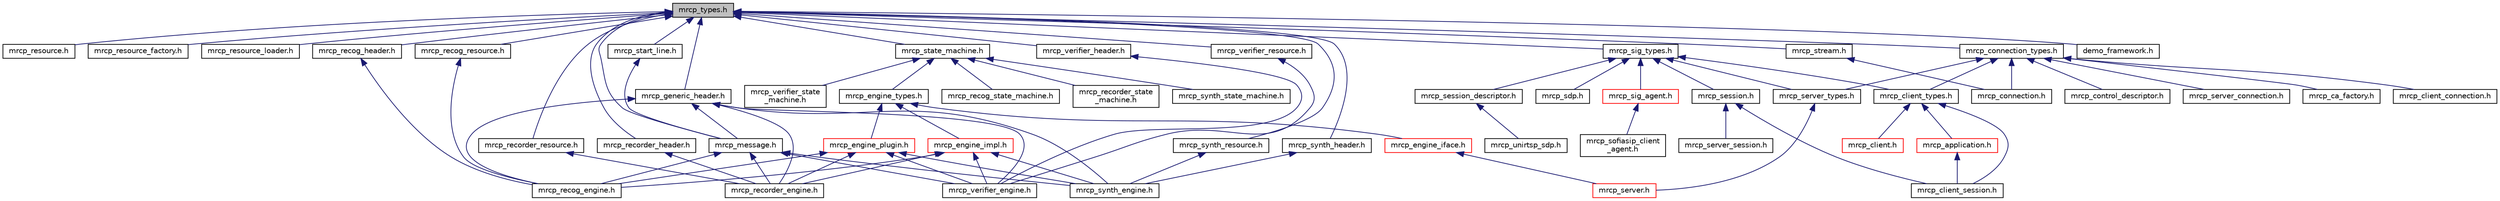 digraph "mrcp_types.h"
{
  edge [fontname="Helvetica",fontsize="10",labelfontname="Helvetica",labelfontsize="10"];
  node [fontname="Helvetica",fontsize="10",shape=record];
  Node7 [label="mrcp_types.h",height=0.2,width=0.4,color="black", fillcolor="grey75", style="filled", fontcolor="black"];
  Node7 -> Node8 [dir="back",color="midnightblue",fontsize="10",style="solid",fontname="Helvetica"];
  Node8 [label="mrcp_resource.h",height=0.2,width=0.4,color="black", fillcolor="white", style="filled",URL="$mrcp__resource_8h.html",tooltip="Abstract MRCP Resource. "];
  Node7 -> Node9 [dir="back",color="midnightblue",fontsize="10",style="solid",fontname="Helvetica"];
  Node9 [label="mrcp_resource_factory.h",height=0.2,width=0.4,color="black", fillcolor="white", style="filled",URL="$mrcp__resource__factory_8h.html",tooltip="Aggregation of MRCP Resources. "];
  Node7 -> Node10 [dir="back",color="midnightblue",fontsize="10",style="solid",fontname="Helvetica"];
  Node10 [label="mrcp_resource_loader.h",height=0.2,width=0.4,color="black", fillcolor="white", style="filled",URL="$mrcp__resource__loader_8h.html",tooltip="MRCP Resource Loader. "];
  Node7 -> Node11 [dir="back",color="midnightblue",fontsize="10",style="solid",fontname="Helvetica"];
  Node11 [label="mrcp_stream.h",height=0.2,width=0.4,color="black", fillcolor="white", style="filled",URL="$mrcp__stream_8h.html",tooltip="MRCP Stream Parser and Generator. "];
  Node11 -> Node12 [dir="back",color="midnightblue",fontsize="10",style="solid",fontname="Helvetica"];
  Node12 [label="mrcp_connection.h",height=0.2,width=0.4,color="black", fillcolor="white", style="filled",URL="$mrcp__connection_8h.html",tooltip="MRCP Connection. "];
  Node7 -> Node13 [dir="back",color="midnightblue",fontsize="10",style="solid",fontname="Helvetica"];
  Node13 [label="mrcp_generic_header.h",height=0.2,width=0.4,color="black", fillcolor="white", style="filled",URL="$mrcp__generic__header_8h.html",tooltip="MRCP Generic Header. "];
  Node13 -> Node14 [dir="back",color="midnightblue",fontsize="10",style="solid",fontname="Helvetica"];
  Node14 [label="mrcp_message.h",height=0.2,width=0.4,color="black", fillcolor="white", style="filled",URL="$mrcp__message_8h.html",tooltip="MRCP Message Definition. "];
  Node14 -> Node15 [dir="back",color="midnightblue",fontsize="10",style="solid",fontname="Helvetica"];
  Node15 [label="mrcp_recog_engine.h",height=0.2,width=0.4,color="black", fillcolor="white", style="filled",URL="$mrcp__recog__engine_8h.html",tooltip="Recognizer Engine Includes. "];
  Node14 -> Node16 [dir="back",color="midnightblue",fontsize="10",style="solid",fontname="Helvetica"];
  Node16 [label="mrcp_recorder_engine.h",height=0.2,width=0.4,color="black", fillcolor="white", style="filled",URL="$mrcp__recorder__engine_8h.html",tooltip="Recorder Engine Includes. "];
  Node14 -> Node17 [dir="back",color="midnightblue",fontsize="10",style="solid",fontname="Helvetica"];
  Node17 [label="mrcp_synth_engine.h",height=0.2,width=0.4,color="black", fillcolor="white", style="filled",URL="$mrcp__synth__engine_8h.html",tooltip="Synthesizer Engine Includes. "];
  Node14 -> Node18 [dir="back",color="midnightblue",fontsize="10",style="solid",fontname="Helvetica"];
  Node18 [label="mrcp_verifier_engine.h",height=0.2,width=0.4,color="black", fillcolor="white", style="filled",URL="$mrcp__verifier__engine_8h.html",tooltip="Verifier Engine Includes. "];
  Node13 -> Node15 [dir="back",color="midnightblue",fontsize="10",style="solid",fontname="Helvetica"];
  Node13 -> Node16 [dir="back",color="midnightblue",fontsize="10",style="solid",fontname="Helvetica"];
  Node13 -> Node17 [dir="back",color="midnightblue",fontsize="10",style="solid",fontname="Helvetica"];
  Node13 -> Node18 [dir="back",color="midnightblue",fontsize="10",style="solid",fontname="Helvetica"];
  Node7 -> Node14 [dir="back",color="midnightblue",fontsize="10",style="solid",fontname="Helvetica"];
  Node7 -> Node19 [dir="back",color="midnightblue",fontsize="10",style="solid",fontname="Helvetica"];
  Node19 [label="mrcp_start_line.h",height=0.2,width=0.4,color="black", fillcolor="white", style="filled",URL="$mrcp__start__line_8h.html",tooltip="MRCP Start Line Definition. "];
  Node19 -> Node14 [dir="back",color="midnightblue",fontsize="10",style="solid",fontname="Helvetica"];
  Node7 -> Node20 [dir="back",color="midnightblue",fontsize="10",style="solid",fontname="Helvetica"];
  Node20 [label="mrcp_recog_header.h",height=0.2,width=0.4,color="black", fillcolor="white", style="filled",URL="$mrcp__recog__header_8h.html",tooltip="MRCP Recognizer Header. "];
  Node20 -> Node15 [dir="back",color="midnightblue",fontsize="10",style="solid",fontname="Helvetica"];
  Node7 -> Node21 [dir="back",color="midnightblue",fontsize="10",style="solid",fontname="Helvetica"];
  Node21 [label="mrcp_recog_resource.h",height=0.2,width=0.4,color="black", fillcolor="white", style="filled",URL="$mrcp__recog__resource_8h.html",tooltip="MRCP Recognizer Resource. "];
  Node21 -> Node15 [dir="back",color="midnightblue",fontsize="10",style="solid",fontname="Helvetica"];
  Node7 -> Node22 [dir="back",color="midnightblue",fontsize="10",style="solid",fontname="Helvetica"];
  Node22 [label="mrcp_recorder_header.h",height=0.2,width=0.4,color="black", fillcolor="white", style="filled",URL="$mrcp__recorder__header_8h.html",tooltip="MRCP Recorder Header. "];
  Node22 -> Node16 [dir="back",color="midnightblue",fontsize="10",style="solid",fontname="Helvetica"];
  Node7 -> Node23 [dir="back",color="midnightblue",fontsize="10",style="solid",fontname="Helvetica"];
  Node23 [label="mrcp_recorder_resource.h",height=0.2,width=0.4,color="black", fillcolor="white", style="filled",URL="$mrcp__recorder__resource_8h.html",tooltip="MRCP Recorder Resource. "];
  Node23 -> Node16 [dir="back",color="midnightblue",fontsize="10",style="solid",fontname="Helvetica"];
  Node7 -> Node24 [dir="back",color="midnightblue",fontsize="10",style="solid",fontname="Helvetica"];
  Node24 [label="mrcp_synth_header.h",height=0.2,width=0.4,color="black", fillcolor="white", style="filled",URL="$mrcp__synth__header_8h.html",tooltip="MRCP Synthesizer Header. "];
  Node24 -> Node17 [dir="back",color="midnightblue",fontsize="10",style="solid",fontname="Helvetica"];
  Node7 -> Node25 [dir="back",color="midnightblue",fontsize="10",style="solid",fontname="Helvetica"];
  Node25 [label="mrcp_synth_resource.h",height=0.2,width=0.4,color="black", fillcolor="white", style="filled",URL="$mrcp__synth__resource_8h.html",tooltip="MRCP Synthesizer Resource. "];
  Node25 -> Node17 [dir="back",color="midnightblue",fontsize="10",style="solid",fontname="Helvetica"];
  Node7 -> Node26 [dir="back",color="midnightblue",fontsize="10",style="solid",fontname="Helvetica"];
  Node26 [label="mrcp_verifier_header.h",height=0.2,width=0.4,color="black", fillcolor="white", style="filled",URL="$mrcp__verifier__header_8h.html",tooltip="MRCP Verifier Header. "];
  Node26 -> Node18 [dir="back",color="midnightblue",fontsize="10",style="solid",fontname="Helvetica"];
  Node7 -> Node27 [dir="back",color="midnightblue",fontsize="10",style="solid",fontname="Helvetica"];
  Node27 [label="mrcp_verifier_resource.h",height=0.2,width=0.4,color="black", fillcolor="white", style="filled",URL="$mrcp__verifier__resource_8h.html",tooltip="MRCP Verifier Resource. "];
  Node27 -> Node18 [dir="back",color="midnightblue",fontsize="10",style="solid",fontname="Helvetica"];
  Node7 -> Node28 [dir="back",color="midnightblue",fontsize="10",style="solid",fontname="Helvetica"];
  Node28 [label="mrcp_state_machine.h",height=0.2,width=0.4,color="black", fillcolor="white", style="filled",URL="$mrcp__state__machine_8h.html",tooltip="MRCP State Machine. "];
  Node28 -> Node29 [dir="back",color="midnightblue",fontsize="10",style="solid",fontname="Helvetica"];
  Node29 [label="mrcp_engine_types.h",height=0.2,width=0.4,color="black", fillcolor="white", style="filled",URL="$mrcp__engine__types_8h.html",tooltip="MRCP Engine Types. "];
  Node29 -> Node30 [dir="back",color="midnightblue",fontsize="10",style="solid",fontname="Helvetica"];
  Node30 [label="mrcp_engine_iface.h",height=0.2,width=0.4,color="red", fillcolor="white", style="filled",URL="$mrcp__engine__iface_8h.html",tooltip="MRCP Engine User Interface (typically user is an MRCP server) "];
  Node30 -> Node33 [dir="back",color="midnightblue",fontsize="10",style="solid",fontname="Helvetica"];
  Node33 [label="mrcp_server.h",height=0.2,width=0.4,color="red", fillcolor="white", style="filled",URL="$mrcp__server_8h.html",tooltip="MRCP Server. "];
  Node29 -> Node35 [dir="back",color="midnightblue",fontsize="10",style="solid",fontname="Helvetica"];
  Node35 [label="mrcp_engine_impl.h",height=0.2,width=0.4,color="red", fillcolor="white", style="filled",URL="$mrcp__engine__impl_8h.html",tooltip="MRCP Engine Realization Interface (typically should be implemented in plugins) "];
  Node35 -> Node15 [dir="back",color="midnightblue",fontsize="10",style="solid",fontname="Helvetica"];
  Node35 -> Node16 [dir="back",color="midnightblue",fontsize="10",style="solid",fontname="Helvetica"];
  Node35 -> Node17 [dir="back",color="midnightblue",fontsize="10",style="solid",fontname="Helvetica"];
  Node35 -> Node18 [dir="back",color="midnightblue",fontsize="10",style="solid",fontname="Helvetica"];
  Node29 -> Node37 [dir="back",color="midnightblue",fontsize="10",style="solid",fontname="Helvetica"];
  Node37 [label="mrcp_engine_plugin.h",height=0.2,width=0.4,color="red", fillcolor="white", style="filled",URL="$mrcp__engine__plugin_8h.html",tooltip="MRCP Engine Plugin. "];
  Node37 -> Node15 [dir="back",color="midnightblue",fontsize="10",style="solid",fontname="Helvetica"];
  Node37 -> Node16 [dir="back",color="midnightblue",fontsize="10",style="solid",fontname="Helvetica"];
  Node37 -> Node17 [dir="back",color="midnightblue",fontsize="10",style="solid",fontname="Helvetica"];
  Node37 -> Node18 [dir="back",color="midnightblue",fontsize="10",style="solid",fontname="Helvetica"];
  Node28 -> Node38 [dir="back",color="midnightblue",fontsize="10",style="solid",fontname="Helvetica"];
  Node38 [label="mrcp_recog_state_machine.h",height=0.2,width=0.4,color="black", fillcolor="white", style="filled",URL="$mrcp__recog__state__machine_8h.html",tooltip="MRCP Recognizer State Machine. "];
  Node28 -> Node39 [dir="back",color="midnightblue",fontsize="10",style="solid",fontname="Helvetica"];
  Node39 [label="mrcp_recorder_state\l_machine.h",height=0.2,width=0.4,color="black", fillcolor="white", style="filled",URL="$mrcp__recorder__state__machine_8h.html",tooltip="MRCP Recorder State Machine. "];
  Node28 -> Node40 [dir="back",color="midnightblue",fontsize="10",style="solid",fontname="Helvetica"];
  Node40 [label="mrcp_synth_state_machine.h",height=0.2,width=0.4,color="black", fillcolor="white", style="filled",URL="$mrcp__synth__state__machine_8h.html",tooltip="MRCP Synthesizer State Machine. "];
  Node28 -> Node41 [dir="back",color="midnightblue",fontsize="10",style="solid",fontname="Helvetica"];
  Node41 [label="mrcp_verifier_state\l_machine.h",height=0.2,width=0.4,color="black", fillcolor="white", style="filled",URL="$mrcp__verifier__state__machine_8h.html",tooltip="MRCP Verifier State Machine. "];
  Node7 -> Node42 [dir="back",color="midnightblue",fontsize="10",style="solid",fontname="Helvetica"];
  Node42 [label="mrcp_sig_types.h",height=0.2,width=0.4,color="black", fillcolor="white", style="filled",URL="$mrcp__sig__types_8h.html",tooltip="MRCP Signaling Types Declaration. "];
  Node42 -> Node43 [dir="back",color="midnightblue",fontsize="10",style="solid",fontname="Helvetica"];
  Node43 [label="mrcp_client_types.h",height=0.2,width=0.4,color="black", fillcolor="white", style="filled",URL="$mrcp__client__types_8h.html",tooltip="MRCP Client Types. "];
  Node43 -> Node44 [dir="back",color="midnightblue",fontsize="10",style="solid",fontname="Helvetica"];
  Node44 [label="mrcp_application.h",height=0.2,width=0.4,color="red", fillcolor="white", style="filled",URL="$mrcp__application_8h.html",tooltip="MRCP User Level Application Interface. "];
  Node44 -> Node45 [dir="back",color="midnightblue",fontsize="10",style="solid",fontname="Helvetica"];
  Node45 [label="mrcp_client_session.h",height=0.2,width=0.4,color="black", fillcolor="white", style="filled",URL="$mrcp__client__session_8h.html",tooltip="MRCP Client Session. "];
  Node43 -> Node48 [dir="back",color="midnightblue",fontsize="10",style="solid",fontname="Helvetica"];
  Node48 [label="mrcp_client.h",height=0.2,width=0.4,color="red", fillcolor="white", style="filled",URL="$mrcp__client_8h.html",tooltip="MRCP Client. "];
  Node43 -> Node45 [dir="back",color="midnightblue",fontsize="10",style="solid",fontname="Helvetica"];
  Node42 -> Node50 [dir="back",color="midnightblue",fontsize="10",style="solid",fontname="Helvetica"];
  Node50 [label="mrcp_server_types.h",height=0.2,width=0.4,color="black", fillcolor="white", style="filled",URL="$mrcp__server__types_8h.html",tooltip="MRCP Server Types. "];
  Node50 -> Node33 [dir="back",color="midnightblue",fontsize="10",style="solid",fontname="Helvetica"];
  Node42 -> Node51 [dir="back",color="midnightblue",fontsize="10",style="solid",fontname="Helvetica"];
  Node51 [label="mrcp_session.h",height=0.2,width=0.4,color="black", fillcolor="white", style="filled",URL="$mrcp__session_8h.html",tooltip="Abstract MRCP Session. "];
  Node51 -> Node45 [dir="back",color="midnightblue",fontsize="10",style="solid",fontname="Helvetica"];
  Node51 -> Node52 [dir="back",color="midnightblue",fontsize="10",style="solid",fontname="Helvetica"];
  Node52 [label="mrcp_server_session.h",height=0.2,width=0.4,color="black", fillcolor="white", style="filled",URL="$mrcp__server__session_8h.html",tooltip="MRCP Server Session. "];
  Node42 -> Node53 [dir="back",color="midnightblue",fontsize="10",style="solid",fontname="Helvetica"];
  Node53 [label="mrcp_session_descriptor.h",height=0.2,width=0.4,color="black", fillcolor="white", style="filled",URL="$mrcp__session__descriptor_8h.html",tooltip="MRCP Session Descriptor. "];
  Node53 -> Node54 [dir="back",color="midnightblue",fontsize="10",style="solid",fontname="Helvetica"];
  Node54 [label="mrcp_unirtsp_sdp.h",height=0.2,width=0.4,color="black", fillcolor="white", style="filled",URL="$mrcp__unirtsp__sdp_8h.html",tooltip="MRCP RTSP SDP Transformations. "];
  Node42 -> Node55 [dir="back",color="midnightblue",fontsize="10",style="solid",fontname="Helvetica"];
  Node55 [label="mrcp_sig_agent.h",height=0.2,width=0.4,color="red", fillcolor="white", style="filled",URL="$mrcp__sig__agent_8h.html",tooltip="Abstract MRCP Signaling Agent. "];
  Node55 -> Node56 [dir="back",color="midnightblue",fontsize="10",style="solid",fontname="Helvetica"];
  Node56 [label="mrcp_sofiasip_client\l_agent.h",height=0.2,width=0.4,color="black", fillcolor="white", style="filled",URL="$mrcp__sofiasip__client__agent_8h.html",tooltip="Implementation of MRCP Signaling Interface using Sofia-SIP. "];
  Node42 -> Node60 [dir="back",color="midnightblue",fontsize="10",style="solid",fontname="Helvetica"];
  Node60 [label="mrcp_sdp.h",height=0.2,width=0.4,color="black", fillcolor="white", style="filled",URL="$mrcp__sdp_8h.html",tooltip="MRCP SDP Transformations. "];
  Node7 -> Node61 [dir="back",color="midnightblue",fontsize="10",style="solid",fontname="Helvetica"];
  Node61 [label="mrcp_connection_types.h",height=0.2,width=0.4,color="black", fillcolor="white", style="filled",URL="$mrcp__connection__types_8h.html",tooltip="MRCP Connection Types Declaration. "];
  Node61 -> Node43 [dir="back",color="midnightblue",fontsize="10",style="solid",fontname="Helvetica"];
  Node61 -> Node50 [dir="back",color="midnightblue",fontsize="10",style="solid",fontname="Helvetica"];
  Node61 -> Node62 [dir="back",color="midnightblue",fontsize="10",style="solid",fontname="Helvetica"];
  Node62 [label="mrcp_ca_factory.h",height=0.2,width=0.4,color="black", fillcolor="white", style="filled",URL="$mrcp__ca__factory_8h.html",tooltip="Factory of MRCPv2 Connection Agents. "];
  Node61 -> Node63 [dir="back",color="midnightblue",fontsize="10",style="solid",fontname="Helvetica"];
  Node63 [label="mrcp_client_connection.h",height=0.2,width=0.4,color="black", fillcolor="white", style="filled",URL="$mrcp__client__connection_8h.html",tooltip="MRCPv2 Client Connection. "];
  Node61 -> Node12 [dir="back",color="midnightblue",fontsize="10",style="solid",fontname="Helvetica"];
  Node61 -> Node64 [dir="back",color="midnightblue",fontsize="10",style="solid",fontname="Helvetica"];
  Node64 [label="mrcp_control_descriptor.h",height=0.2,width=0.4,color="black", fillcolor="white", style="filled",URL="$mrcp__control__descriptor_8h.html",tooltip="MRCPv2 Control Descriptor. "];
  Node61 -> Node65 [dir="back",color="midnightblue",fontsize="10",style="solid",fontname="Helvetica"];
  Node65 [label="mrcp_server_connection.h",height=0.2,width=0.4,color="black", fillcolor="white", style="filled",URL="$mrcp__server__connection_8h.html",tooltip="MRCPv2 Server Connection. "];
  Node7 -> Node66 [dir="back",color="midnightblue",fontsize="10",style="solid",fontname="Helvetica"];
  Node66 [label="demo_framework.h",height=0.2,width=0.4,color="black", fillcolor="white", style="filled",URL="$demo__framework_8h.html",tooltip="Demo MRCP Application Framework. "];
}
